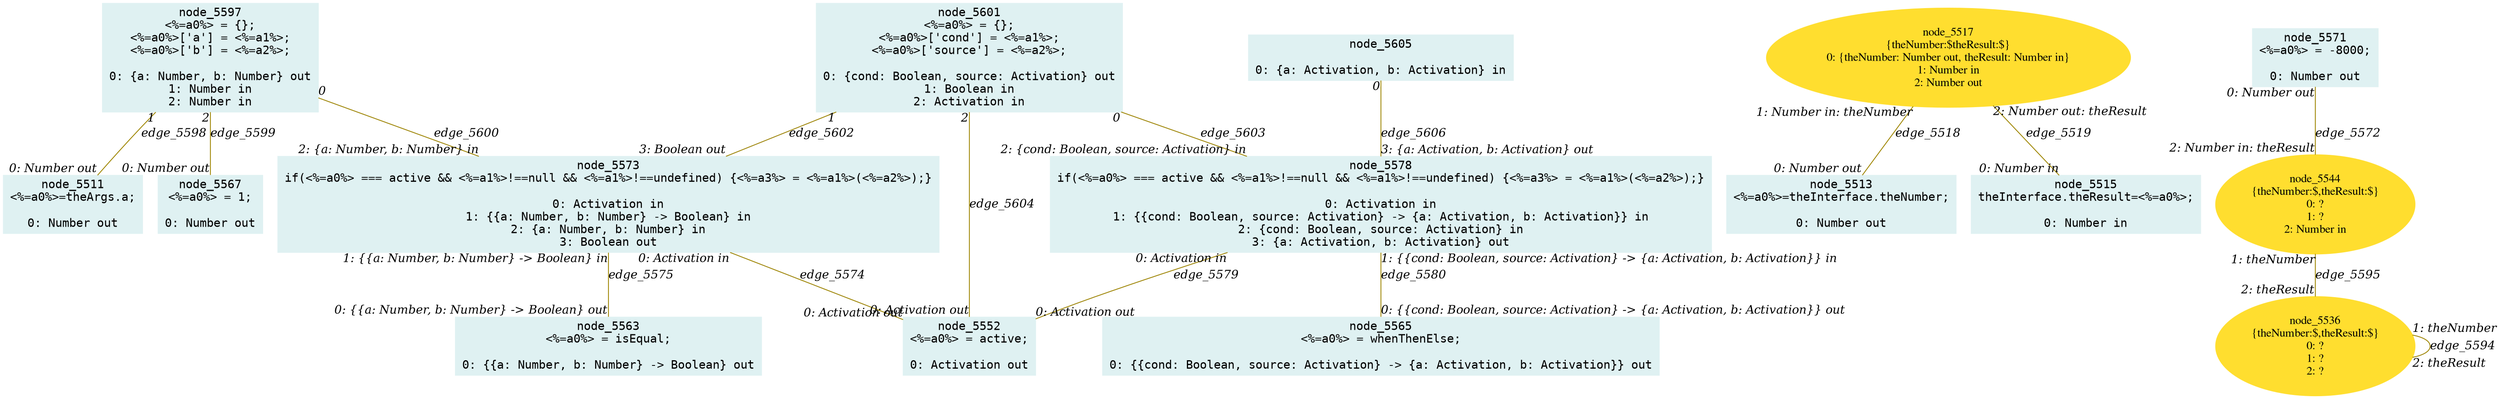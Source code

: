 digraph g{node_5511 [shape="box", style="filled", color="#dff1f2", fontname="Courier", label="node_5511
<%=a0%>=theArgs.a;

0: Number out" ]
node_5513 [shape="box", style="filled", color="#dff1f2", fontname="Courier", label="node_5513
<%=a0%>=theInterface.theNumber;

0: Number out" ]
node_5515 [shape="box", style="filled", color="#dff1f2", fontname="Courier", label="node_5515
theInterface.theResult=<%=a0%>;

0: Number in" ]
node_5517 [shape="ellipse", style="filled", color="#ffde2f", fontname="Times", label="node_5517
{theNumber:$theResult:$}
0: {theNumber: Number out, theResult: Number in}
1: Number in
2: Number out" ]
node_5536 [shape="ellipse", style="filled", color="#ffde2f", fontname="Times", label="node_5536
{theNumber:$,theResult:$}
0: ?
1: ?
2: ?" ]
node_5544 [shape="ellipse", style="filled", color="#ffde2f", fontname="Times", label="node_5544
{theNumber:$,theResult:$}
0: ?
1: ?
2: Number in" ]
node_5552 [shape="box", style="filled", color="#dff1f2", fontname="Courier", label="node_5552
<%=a0%> = active;

0: Activation out" ]
node_5563 [shape="box", style="filled", color="#dff1f2", fontname="Courier", label="node_5563
<%=a0%> = isEqual;

0: {{a: Number, b: Number} -> Boolean} out" ]
node_5565 [shape="box", style="filled", color="#dff1f2", fontname="Courier", label="node_5565
<%=a0%> = whenThenElse;

0: {{cond: Boolean, source: Activation} -> {a: Activation, b: Activation}} out" ]
node_5567 [shape="box", style="filled", color="#dff1f2", fontname="Courier", label="node_5567
<%=a0%> = 1;

0: Number out" ]
node_5571 [shape="box", style="filled", color="#dff1f2", fontname="Courier", label="node_5571
<%=a0%> = -8000;

0: Number out" ]
node_5573 [shape="box", style="filled", color="#dff1f2", fontname="Courier", label="node_5573
if(<%=a0%> === active && <%=a1%>!==null && <%=a1%>!==undefined) {<%=a3%> = <%=a1%>(<%=a2%>);}

0: Activation in
1: {{a: Number, b: Number} -> Boolean} in
2: {a: Number, b: Number} in
3: Boolean out" ]
node_5578 [shape="box", style="filled", color="#dff1f2", fontname="Courier", label="node_5578
if(<%=a0%> === active && <%=a1%>!==null && <%=a1%>!==undefined) {<%=a3%> = <%=a1%>(<%=a2%>);}

0: Activation in
1: {{cond: Boolean, source: Activation} -> {a: Activation, b: Activation}} in
2: {cond: Boolean, source: Activation} in
3: {a: Activation, b: Activation} out" ]
node_5597 [shape="box", style="filled", color="#dff1f2", fontname="Courier", label="node_5597
<%=a0%> = {};
<%=a0%>['a'] = <%=a1%>;
<%=a0%>['b'] = <%=a2%>;

0: {a: Number, b: Number} out
1: Number in
2: Number in" ]
node_5601 [shape="box", style="filled", color="#dff1f2", fontname="Courier", label="node_5601
<%=a0%> = {};
<%=a0%>['cond'] = <%=a1%>;
<%=a0%>['source'] = <%=a2%>;

0: {cond: Boolean, source: Activation} out
1: Boolean in
2: Activation in" ]
node_5605 [shape="box", style="filled", color="#dff1f2", fontname="Courier", label="node_5605

0: {a: Activation, b: Activation} in" ]
node_5517 -> node_5513 [dir=none, arrowHead=none, fontname="Times-Italic", arrowsize=1, color="#9d8400", label="edge_5518",  headlabel="0: Number out", taillabel="1: Number in: theNumber" ]
node_5517 -> node_5515 [dir=none, arrowHead=none, fontname="Times-Italic", arrowsize=1, color="#9d8400", label="edge_5519",  headlabel="0: Number in", taillabel="2: Number out: theResult" ]
node_5571 -> node_5544 [dir=none, arrowHead=none, fontname="Times-Italic", arrowsize=1, color="#9d8400", label="edge_5572",  headlabel="2: Number in: theResult", taillabel="0: Number out" ]
node_5573 -> node_5552 [dir=none, arrowHead=none, fontname="Times-Italic", arrowsize=1, color="#9d8400", label="edge_5574",  headlabel="0: Activation out", taillabel="0: Activation in" ]
node_5573 -> node_5563 [dir=none, arrowHead=none, fontname="Times-Italic", arrowsize=1, color="#9d8400", label="edge_5575",  headlabel="0: {{a: Number, b: Number} -> Boolean} out", taillabel="1: {{a: Number, b: Number} -> Boolean} in" ]
node_5578 -> node_5552 [dir=none, arrowHead=none, fontname="Times-Italic", arrowsize=1, color="#9d8400", label="edge_5579",  headlabel="0: Activation out", taillabel="0: Activation in" ]
node_5578 -> node_5565 [dir=none, arrowHead=none, fontname="Times-Italic", arrowsize=1, color="#9d8400", label="edge_5580",  headlabel="0: {{cond: Boolean, source: Activation} -> {a: Activation, b: Activation}} out", taillabel="1: {{cond: Boolean, source: Activation} -> {a: Activation, b: Activation}} in" ]
node_5536 -> node_5536 [dir=none, arrowHead=none, fontname="Times-Italic", arrowsize=1, color="#9d8400", label="edge_5594",  headlabel="2: theResult", taillabel="1: theNumber" ]
node_5544 -> node_5536 [dir=none, arrowHead=none, fontname="Times-Italic", arrowsize=1, color="#9d8400", label="edge_5595",  headlabel="2: theResult", taillabel="1: theNumber" ]
node_5597 -> node_5511 [dir=none, arrowHead=none, fontname="Times-Italic", arrowsize=1, color="#9d8400", label="edge_5598",  headlabel="0: Number out", taillabel="1" ]
node_5597 -> node_5567 [dir=none, arrowHead=none, fontname="Times-Italic", arrowsize=1, color="#9d8400", label="edge_5599",  headlabel="0: Number out", taillabel="2" ]
node_5597 -> node_5573 [dir=none, arrowHead=none, fontname="Times-Italic", arrowsize=1, color="#9d8400", label="edge_5600",  headlabel="2: {a: Number, b: Number} in", taillabel="0" ]
node_5601 -> node_5573 [dir=none, arrowHead=none, fontname="Times-Italic", arrowsize=1, color="#9d8400", label="edge_5602",  headlabel="3: Boolean out", taillabel="1" ]
node_5601 -> node_5578 [dir=none, arrowHead=none, fontname="Times-Italic", arrowsize=1, color="#9d8400", label="edge_5603",  headlabel="2: {cond: Boolean, source: Activation} in", taillabel="0" ]
node_5601 -> node_5552 [dir=none, arrowHead=none, fontname="Times-Italic", arrowsize=1, color="#9d8400", label="edge_5604",  headlabel="0: Activation out", taillabel="2" ]
node_5605 -> node_5578 [dir=none, arrowHead=none, fontname="Times-Italic", arrowsize=1, color="#9d8400", label="edge_5606",  headlabel="3: {a: Activation, b: Activation} out", taillabel="0" ]
}